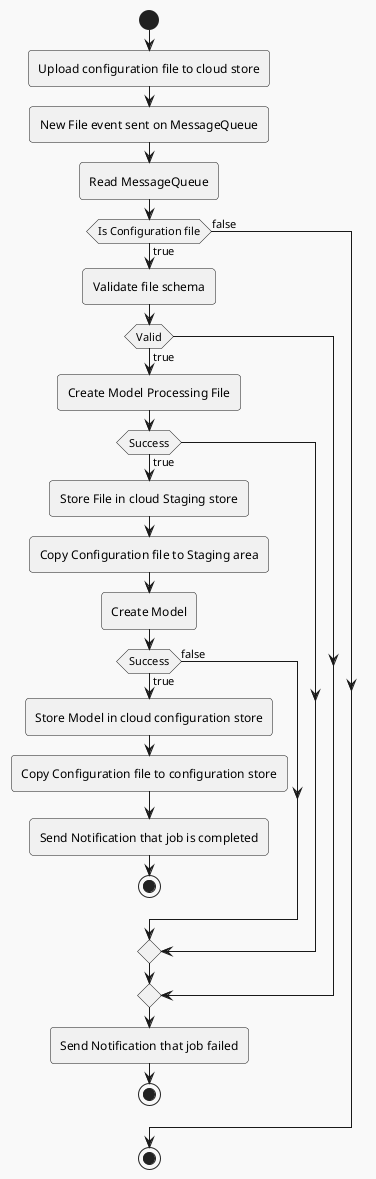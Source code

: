 @startuml
'https://plantuml.com/activity-diagram-beta
!theme mars

start
:Upload configuration file to cloud store;
:New File event sent on MessageQueue;
:Read MessageQueue;
if (Is Configuration file) then (true)
   :Validate file schema;
   if (Valid) then (true)
     :Create Model Processing File;
     if (Success) then (true)
       :Store File in cloud Staging store;
       :Copy Configuration file to Staging area;
       :Create Model;
       if (Success) then (true)
         :Store Model in cloud configuration store;
         :Copy Configuration file to configuration store;
         :Send Notification that job is completed;
         stop
       else (false)
   endif
   endif
   endif
   :Send Notification that job failed;
   stop
else (false)
endif
stop

@enduml
